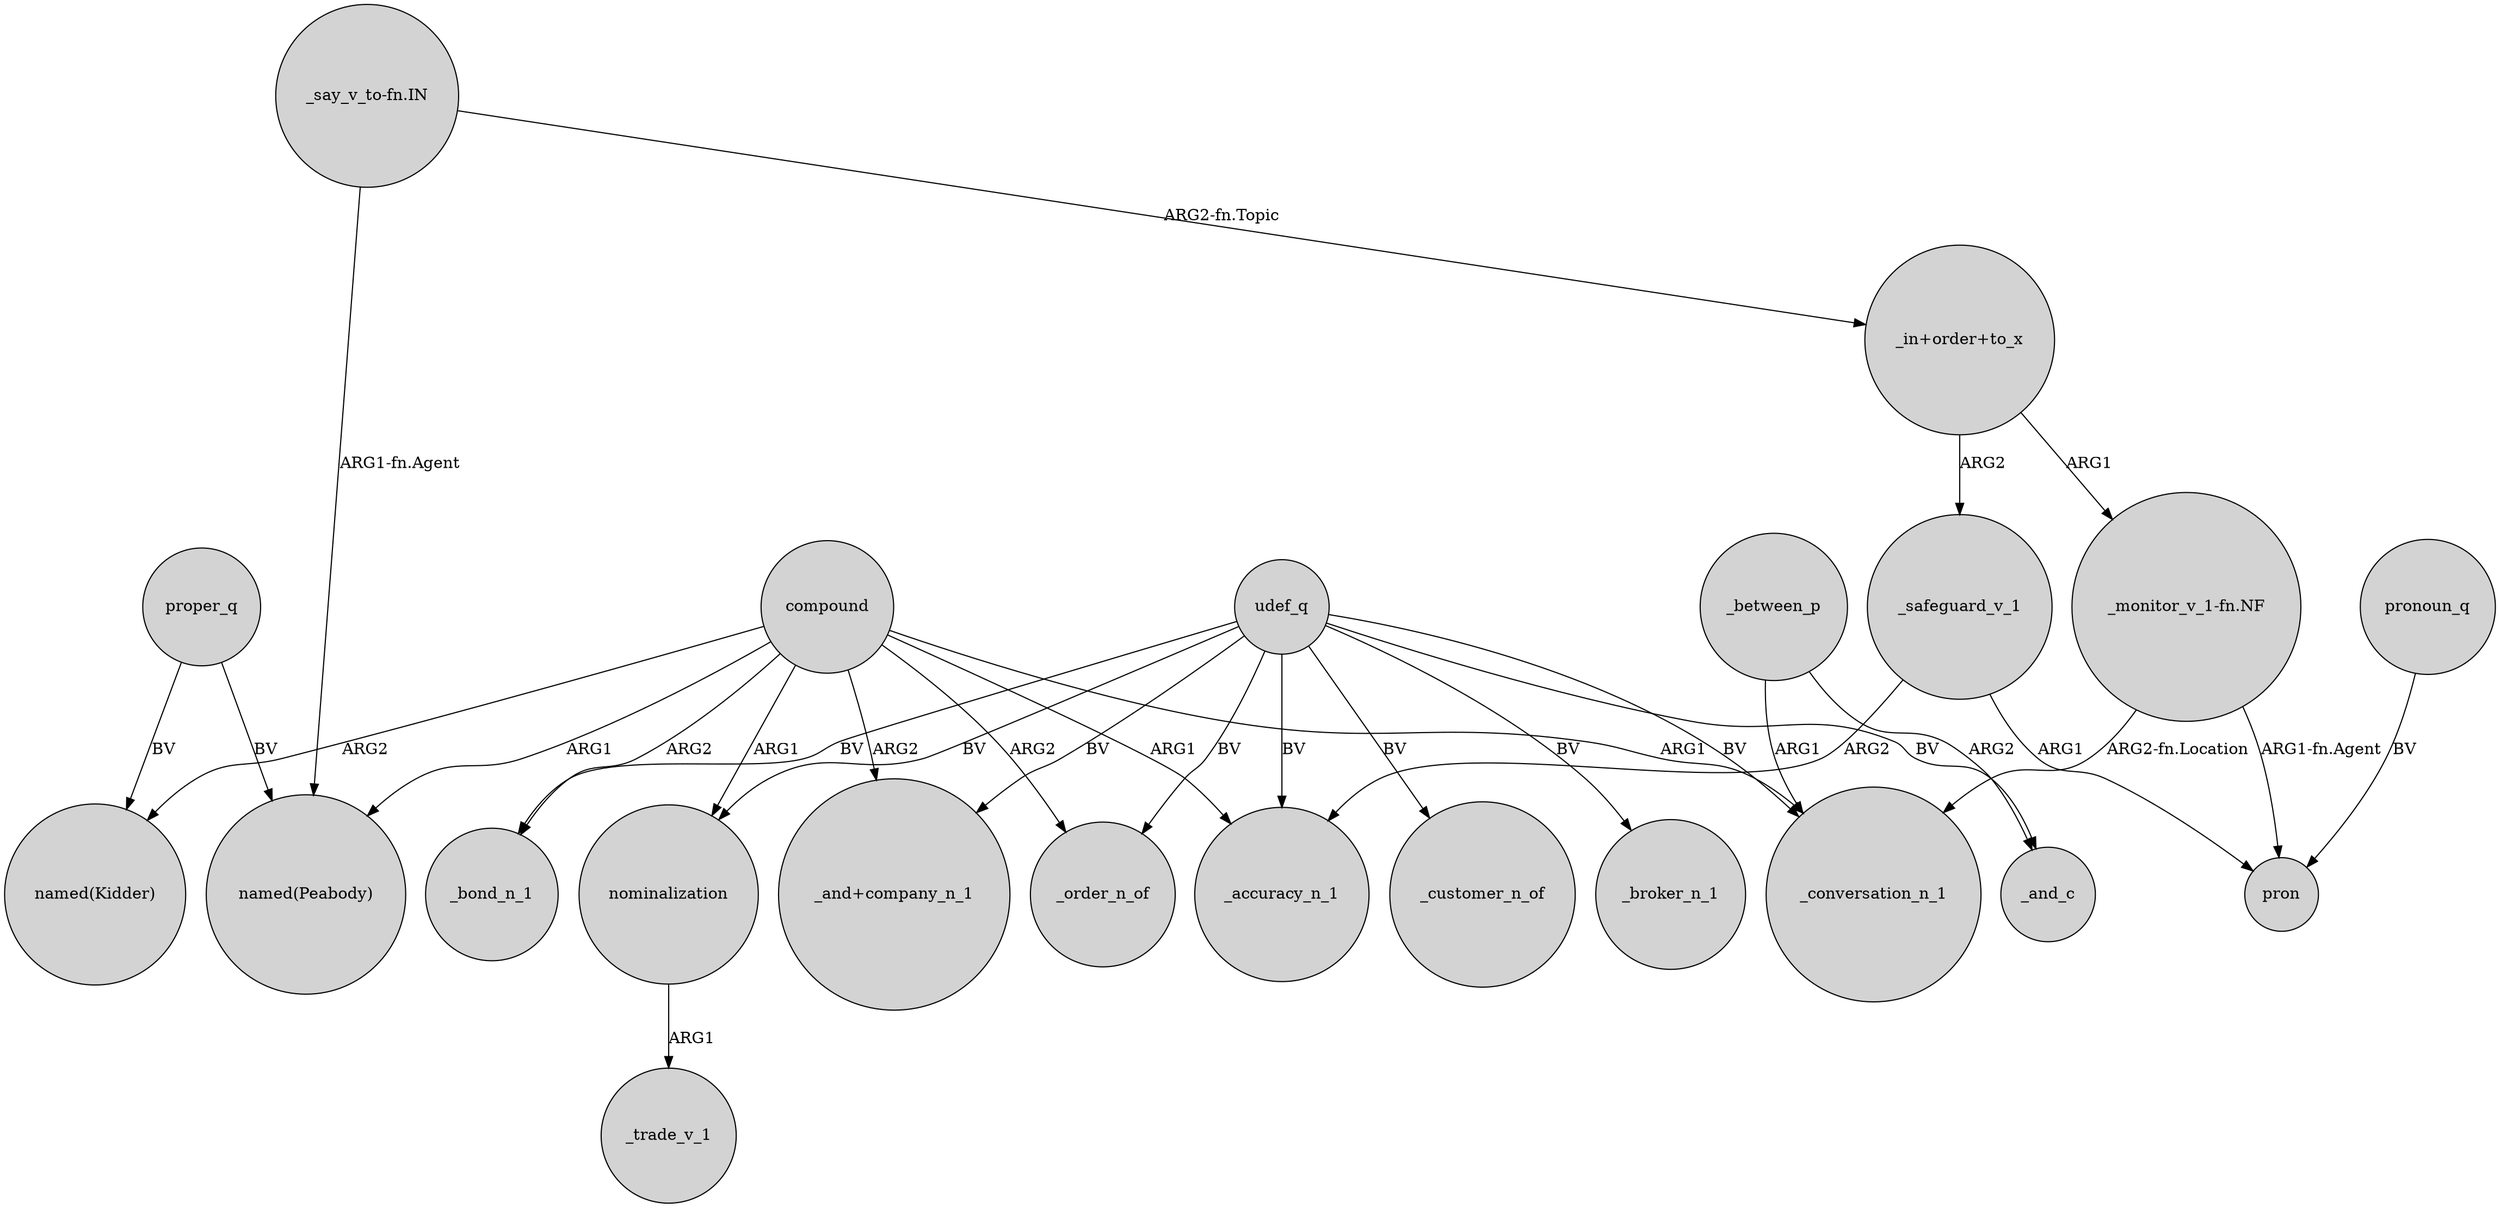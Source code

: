 digraph {
	node [shape=circle style=filled]
	compound -> "named(Kidder)" [label=ARG2]
	udef_q -> _accuracy_n_1 [label=BV]
	"_in+order+to_x" -> _safeguard_v_1 [label=ARG2]
	"_in+order+to_x" -> "_monitor_v_1-fn.NF" [label=ARG1]
	udef_q -> _order_n_of [label=BV]
	compound -> _conversation_n_1 [label=ARG1]
	compound -> _order_n_of [label=ARG2]
	proper_q -> "named(Peabody)" [label=BV]
	"_monitor_v_1-fn.NF" -> pron [label="ARG1-fn.Agent"]
	nominalization -> _trade_v_1 [label=ARG1]
	"_say_v_to-fn.IN" -> "_in+order+to_x" [label="ARG2-fn.Topic"]
	_between_p -> _conversation_n_1 [label=ARG1]
	pronoun_q -> pron [label=BV]
	udef_q -> _bond_n_1 [label=BV]
	compound -> "named(Peabody)" [label=ARG1]
	compound -> "_and+company_n_1" [label=ARG2]
	udef_q -> _conversation_n_1 [label=BV]
	_safeguard_v_1 -> _accuracy_n_1 [label=ARG2]
	proper_q -> "named(Kidder)" [label=BV]
	_between_p -> _and_c [label=ARG2]
	compound -> _accuracy_n_1 [label=ARG1]
	udef_q -> _customer_n_of [label=BV]
	_safeguard_v_1 -> pron [label=ARG1]
	udef_q -> nominalization [label=BV]
	compound -> _bond_n_1 [label=ARG2]
	udef_q -> "_and+company_n_1" [label=BV]
	"_say_v_to-fn.IN" -> "named(Peabody)" [label="ARG1-fn.Agent"]
	udef_q -> _and_c [label=BV]
	udef_q -> _broker_n_1 [label=BV]
	compound -> nominalization [label=ARG1]
	"_monitor_v_1-fn.NF" -> _conversation_n_1 [label="ARG2-fn.Location"]
}
